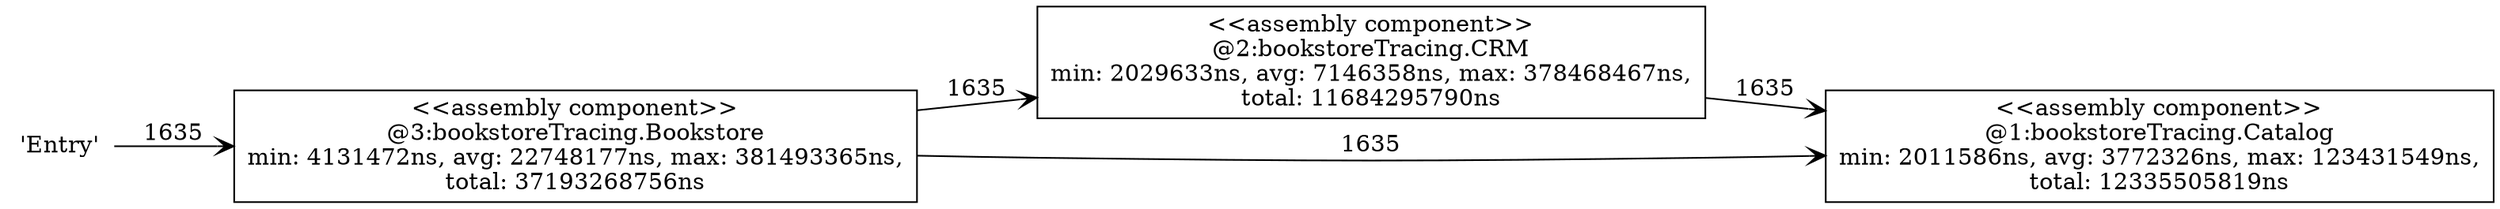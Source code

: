 digraph G {
 rankdir=LR;
"depNode_0" [label="'Entry'",shape="none"]

"depNode_2" [label="<<assembly component>>\n@2:bookstoreTracing.CRM\nmin: 2029633ns, avg: 7146358ns, max: 378468467ns,
total: 11684295790ns",shape="box",style="filled",color="#000000",fillcolor="white"]

"depNode_1" [label="<<assembly component>>\n@1:bookstoreTracing.Catalog\nmin: 2011586ns, avg: 3772326ns, max: 123431549ns,
total: 12335505819ns",shape="box",style="filled",color="#000000",fillcolor="white"]

"depNode_3" [label="<<assembly component>>\n@3:bookstoreTracing.Bookstore\nmin: 4131472ns, avg: 22748177ns, max: 381493365ns,
total: 37193268756ns",shape="box",style="filled",color="#000000",fillcolor="white"]

depNode_0->depNode_3[label=1635, style="solid", arrowhead="open", color="#000000"]
depNode_2->depNode_1[label=1635, style="solid", arrowhead="open", color="#000000"]
depNode_3->depNode_2[label=1635, style="solid", arrowhead="open", color="#000000"]
depNode_3->depNode_1[label=1635, style="solid", arrowhead="open", color="#000000"]
}
